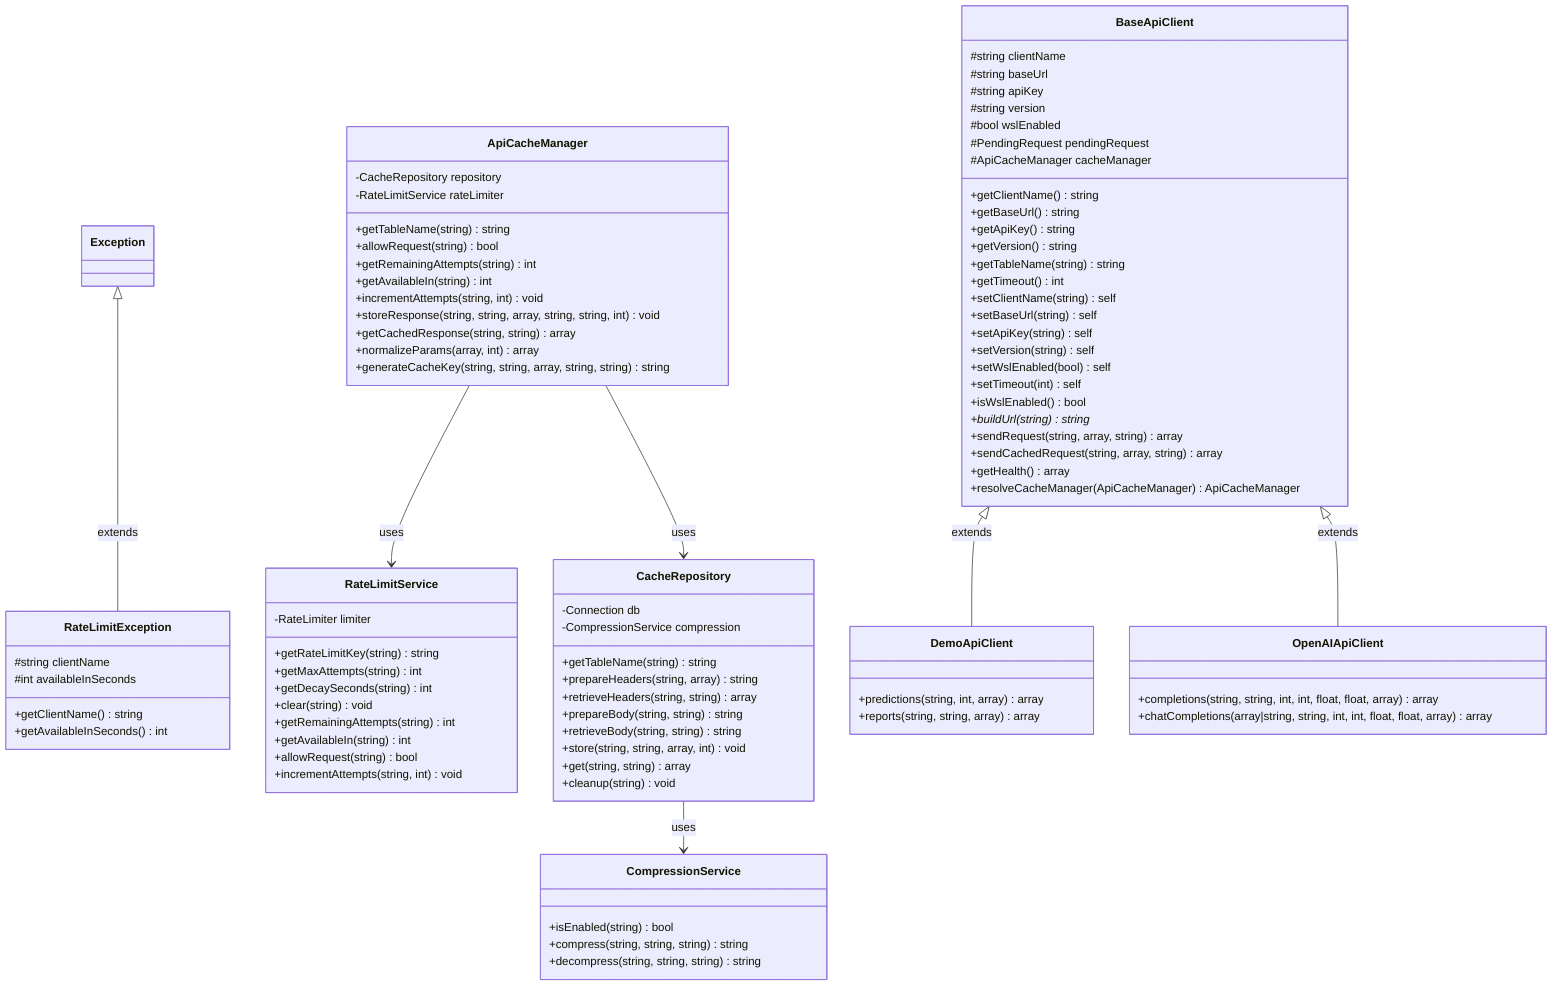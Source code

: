 classDiagram
    class RateLimitException {
        #string clientName
        #int availableInSeconds
        +getClientName() string
        +getAvailableInSeconds() int
    }

    class RateLimitService {
        -RateLimiter limiter
        +getRateLimitKey(string) string
        +getMaxAttempts(string) int
        +getDecaySeconds(string) int
        +clear(string) void
        +getRemainingAttempts(string) int
        +getAvailableIn(string) int
        +allowRequest(string) bool
        +incrementAttempts(string, int) void
    }
    
    class CompressionService {
        +isEnabled(string) bool
        +compress(string, string, string) string
        +decompress(string, string, string) string
    }

    class CacheRepository {
        -Connection db
        -CompressionService compression
        +getTableName(string) string
        +prepareHeaders(string, array) string
        +retrieveHeaders(string, string) array
        +prepareBody(string, string) string
        +retrieveBody(string, string) string
        +store(string, string, array, int) void
        +get(string, string) array
        +cleanup(string) void
    }

    class ApiCacheManager {
        -CacheRepository repository
        -RateLimitService rateLimiter
        +getTableName(string) string
        +allowRequest(string) bool
        +getRemainingAttempts(string) int
        +getAvailableIn(string) int
        +incrementAttempts(string, int) void
        +storeResponse(string, string, array, string, string, int) void
        +getCachedResponse(string, string) array
        +normalizeParams(array, int) array
        +generateCacheKey(string, string, array, string, string) string
    }
    
    class BaseApiClient {
        #string clientName
        #string baseUrl
        #string apiKey
        #string version
        #bool wslEnabled
        #PendingRequest pendingRequest
        #ApiCacheManager cacheManager
        +getClientName() string
        +getBaseUrl() string
        +getApiKey() string
        +getVersion() string
        +getTableName(string) string
        +getTimeout() int
        +setClientName(string) self
        +setBaseUrl(string) self
        +setApiKey(string) self
        +setVersion(string) self
        +setWslEnabled(bool) self
        +setTimeout(int) self
        +isWslEnabled() bool
        +buildUrl(string)* string
        +sendRequest(string, array, string) array
        +sendCachedRequest(string, array, string) array
        +getHealth() array
        +resolveCacheManager(ApiCacheManager) ApiCacheManager
    }
    
    class DemoApiClient {
        +predictions(string, int, array) array
        +reports(string, string, array) array
    }
    
    class OpenAIApiClient {
        +completions(string, string, int, int, float, float, array) array
        +chatCompletions(array|string, string, int, int, float, float, array) array
    }
    
    ApiCacheManager --> CacheRepository : uses
    ApiCacheManager --> RateLimitService : uses
    CacheRepository --> CompressionService : uses
    BaseApiClient <|-- DemoApiClient : extends
    BaseApiClient <|-- OpenAIApiClient : extends
    Exception <|-- RateLimitException : extends